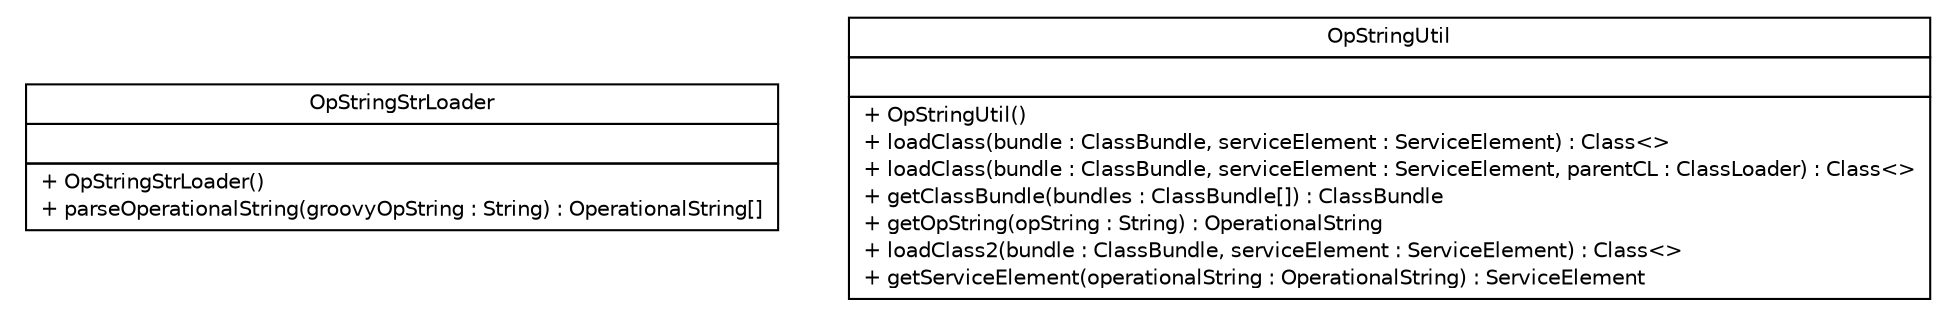 #!/usr/local/bin/dot
#
# Class diagram 
# Generated by UMLGraph version R5_6 (http://www.umlgraph.org/)
#

digraph G {
	edge [fontname="Helvetica",fontsize=10,labelfontname="Helvetica",labelfontsize=10];
	node [fontname="Helvetica",fontsize=10,shape=plaintext];
	nodesep=0.25;
	ranksep=0.5;
	// sorcer.util.rio.OpStringStrLoader
	c39846 [label=<<table title="sorcer.util.rio.OpStringStrLoader" border="0" cellborder="1" cellspacing="0" cellpadding="2" port="p" href="./OpStringStrLoader.html">
		<tr><td><table border="0" cellspacing="0" cellpadding="1">
<tr><td align="center" balign="center"> OpStringStrLoader </td></tr>
		</table></td></tr>
		<tr><td><table border="0" cellspacing="0" cellpadding="1">
<tr><td align="left" balign="left">  </td></tr>
		</table></td></tr>
		<tr><td><table border="0" cellspacing="0" cellpadding="1">
<tr><td align="left" balign="left"> + OpStringStrLoader() </td></tr>
<tr><td align="left" balign="left"> + parseOperationalString(groovyOpString : String) : OperationalString[] </td></tr>
		</table></td></tr>
		</table>>, URL="./OpStringStrLoader.html", fontname="Helvetica", fontcolor="black", fontsize=10.0];
	// sorcer.util.rio.OpStringUtil
	c39847 [label=<<table title="sorcer.util.rio.OpStringUtil" border="0" cellborder="1" cellspacing="0" cellpadding="2" port="p" href="./OpStringUtil.html">
		<tr><td><table border="0" cellspacing="0" cellpadding="1">
<tr><td align="center" balign="center"> OpStringUtil </td></tr>
		</table></td></tr>
		<tr><td><table border="0" cellspacing="0" cellpadding="1">
<tr><td align="left" balign="left">  </td></tr>
		</table></td></tr>
		<tr><td><table border="0" cellspacing="0" cellpadding="1">
<tr><td align="left" balign="left"> + OpStringUtil() </td></tr>
<tr><td align="left" balign="left"> + loadClass(bundle : ClassBundle, serviceElement : ServiceElement) : Class&lt;&gt; </td></tr>
<tr><td align="left" balign="left"> + loadClass(bundle : ClassBundle, serviceElement : ServiceElement, parentCL : ClassLoader) : Class&lt;&gt; </td></tr>
<tr><td align="left" balign="left"> + getClassBundle(bundles : ClassBundle[]) : ClassBundle </td></tr>
<tr><td align="left" balign="left"> + getOpString(opString : String) : OperationalString </td></tr>
<tr><td align="left" balign="left"> + loadClass2(bundle : ClassBundle, serviceElement : ServiceElement) : Class&lt;&gt; </td></tr>
<tr><td align="left" balign="left"> + getServiceElement(operationalString : OperationalString) : ServiceElement </td></tr>
		</table></td></tr>
		</table>>, URL="./OpStringUtil.html", fontname="Helvetica", fontcolor="black", fontsize=10.0];
}

